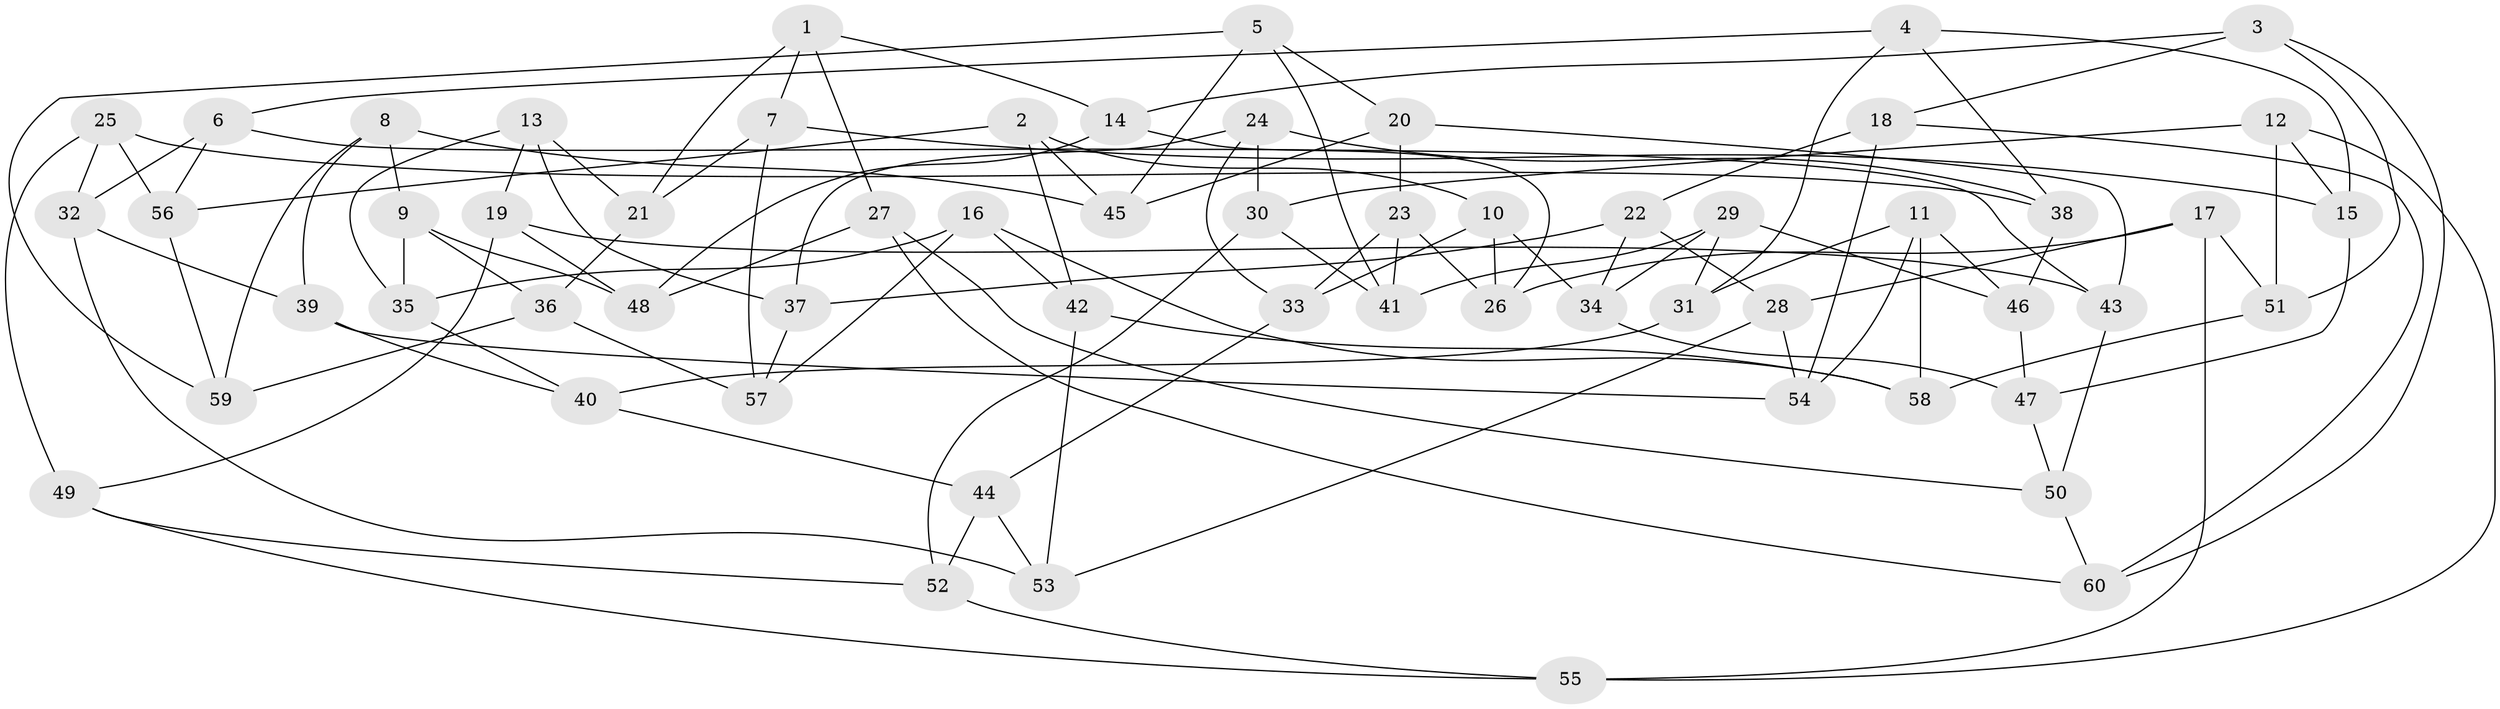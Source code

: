 // Generated by graph-tools (version 1.1) at 2025/26/03/09/25 03:26:57]
// undirected, 60 vertices, 120 edges
graph export_dot {
graph [start="1"]
  node [color=gray90,style=filled];
  1;
  2;
  3;
  4;
  5;
  6;
  7;
  8;
  9;
  10;
  11;
  12;
  13;
  14;
  15;
  16;
  17;
  18;
  19;
  20;
  21;
  22;
  23;
  24;
  25;
  26;
  27;
  28;
  29;
  30;
  31;
  32;
  33;
  34;
  35;
  36;
  37;
  38;
  39;
  40;
  41;
  42;
  43;
  44;
  45;
  46;
  47;
  48;
  49;
  50;
  51;
  52;
  53;
  54;
  55;
  56;
  57;
  58;
  59;
  60;
  1 -- 27;
  1 -- 7;
  1 -- 14;
  1 -- 21;
  2 -- 42;
  2 -- 45;
  2 -- 56;
  2 -- 10;
  3 -- 51;
  3 -- 60;
  3 -- 14;
  3 -- 18;
  4 -- 38;
  4 -- 6;
  4 -- 31;
  4 -- 15;
  5 -- 20;
  5 -- 59;
  5 -- 41;
  5 -- 45;
  6 -- 32;
  6 -- 43;
  6 -- 56;
  7 -- 15;
  7 -- 21;
  7 -- 57;
  8 -- 39;
  8 -- 9;
  8 -- 59;
  8 -- 45;
  9 -- 48;
  9 -- 36;
  9 -- 35;
  10 -- 33;
  10 -- 34;
  10 -- 26;
  11 -- 58;
  11 -- 46;
  11 -- 54;
  11 -- 31;
  12 -- 55;
  12 -- 51;
  12 -- 30;
  12 -- 15;
  13 -- 37;
  13 -- 21;
  13 -- 19;
  13 -- 35;
  14 -- 26;
  14 -- 48;
  15 -- 47;
  16 -- 42;
  16 -- 58;
  16 -- 35;
  16 -- 57;
  17 -- 28;
  17 -- 55;
  17 -- 51;
  17 -- 26;
  18 -- 60;
  18 -- 22;
  18 -- 54;
  19 -- 48;
  19 -- 43;
  19 -- 49;
  20 -- 23;
  20 -- 45;
  20 -- 43;
  21 -- 36;
  22 -- 34;
  22 -- 37;
  22 -- 28;
  23 -- 26;
  23 -- 33;
  23 -- 41;
  24 -- 33;
  24 -- 38;
  24 -- 30;
  24 -- 37;
  25 -- 56;
  25 -- 32;
  25 -- 38;
  25 -- 49;
  27 -- 60;
  27 -- 50;
  27 -- 48;
  28 -- 54;
  28 -- 53;
  29 -- 34;
  29 -- 41;
  29 -- 31;
  29 -- 46;
  30 -- 52;
  30 -- 41;
  31 -- 40;
  32 -- 39;
  32 -- 53;
  33 -- 44;
  34 -- 47;
  35 -- 40;
  36 -- 57;
  36 -- 59;
  37 -- 57;
  38 -- 46;
  39 -- 40;
  39 -- 54;
  40 -- 44;
  42 -- 53;
  42 -- 58;
  43 -- 50;
  44 -- 53;
  44 -- 52;
  46 -- 47;
  47 -- 50;
  49 -- 55;
  49 -- 52;
  50 -- 60;
  51 -- 58;
  52 -- 55;
  56 -- 59;
}
